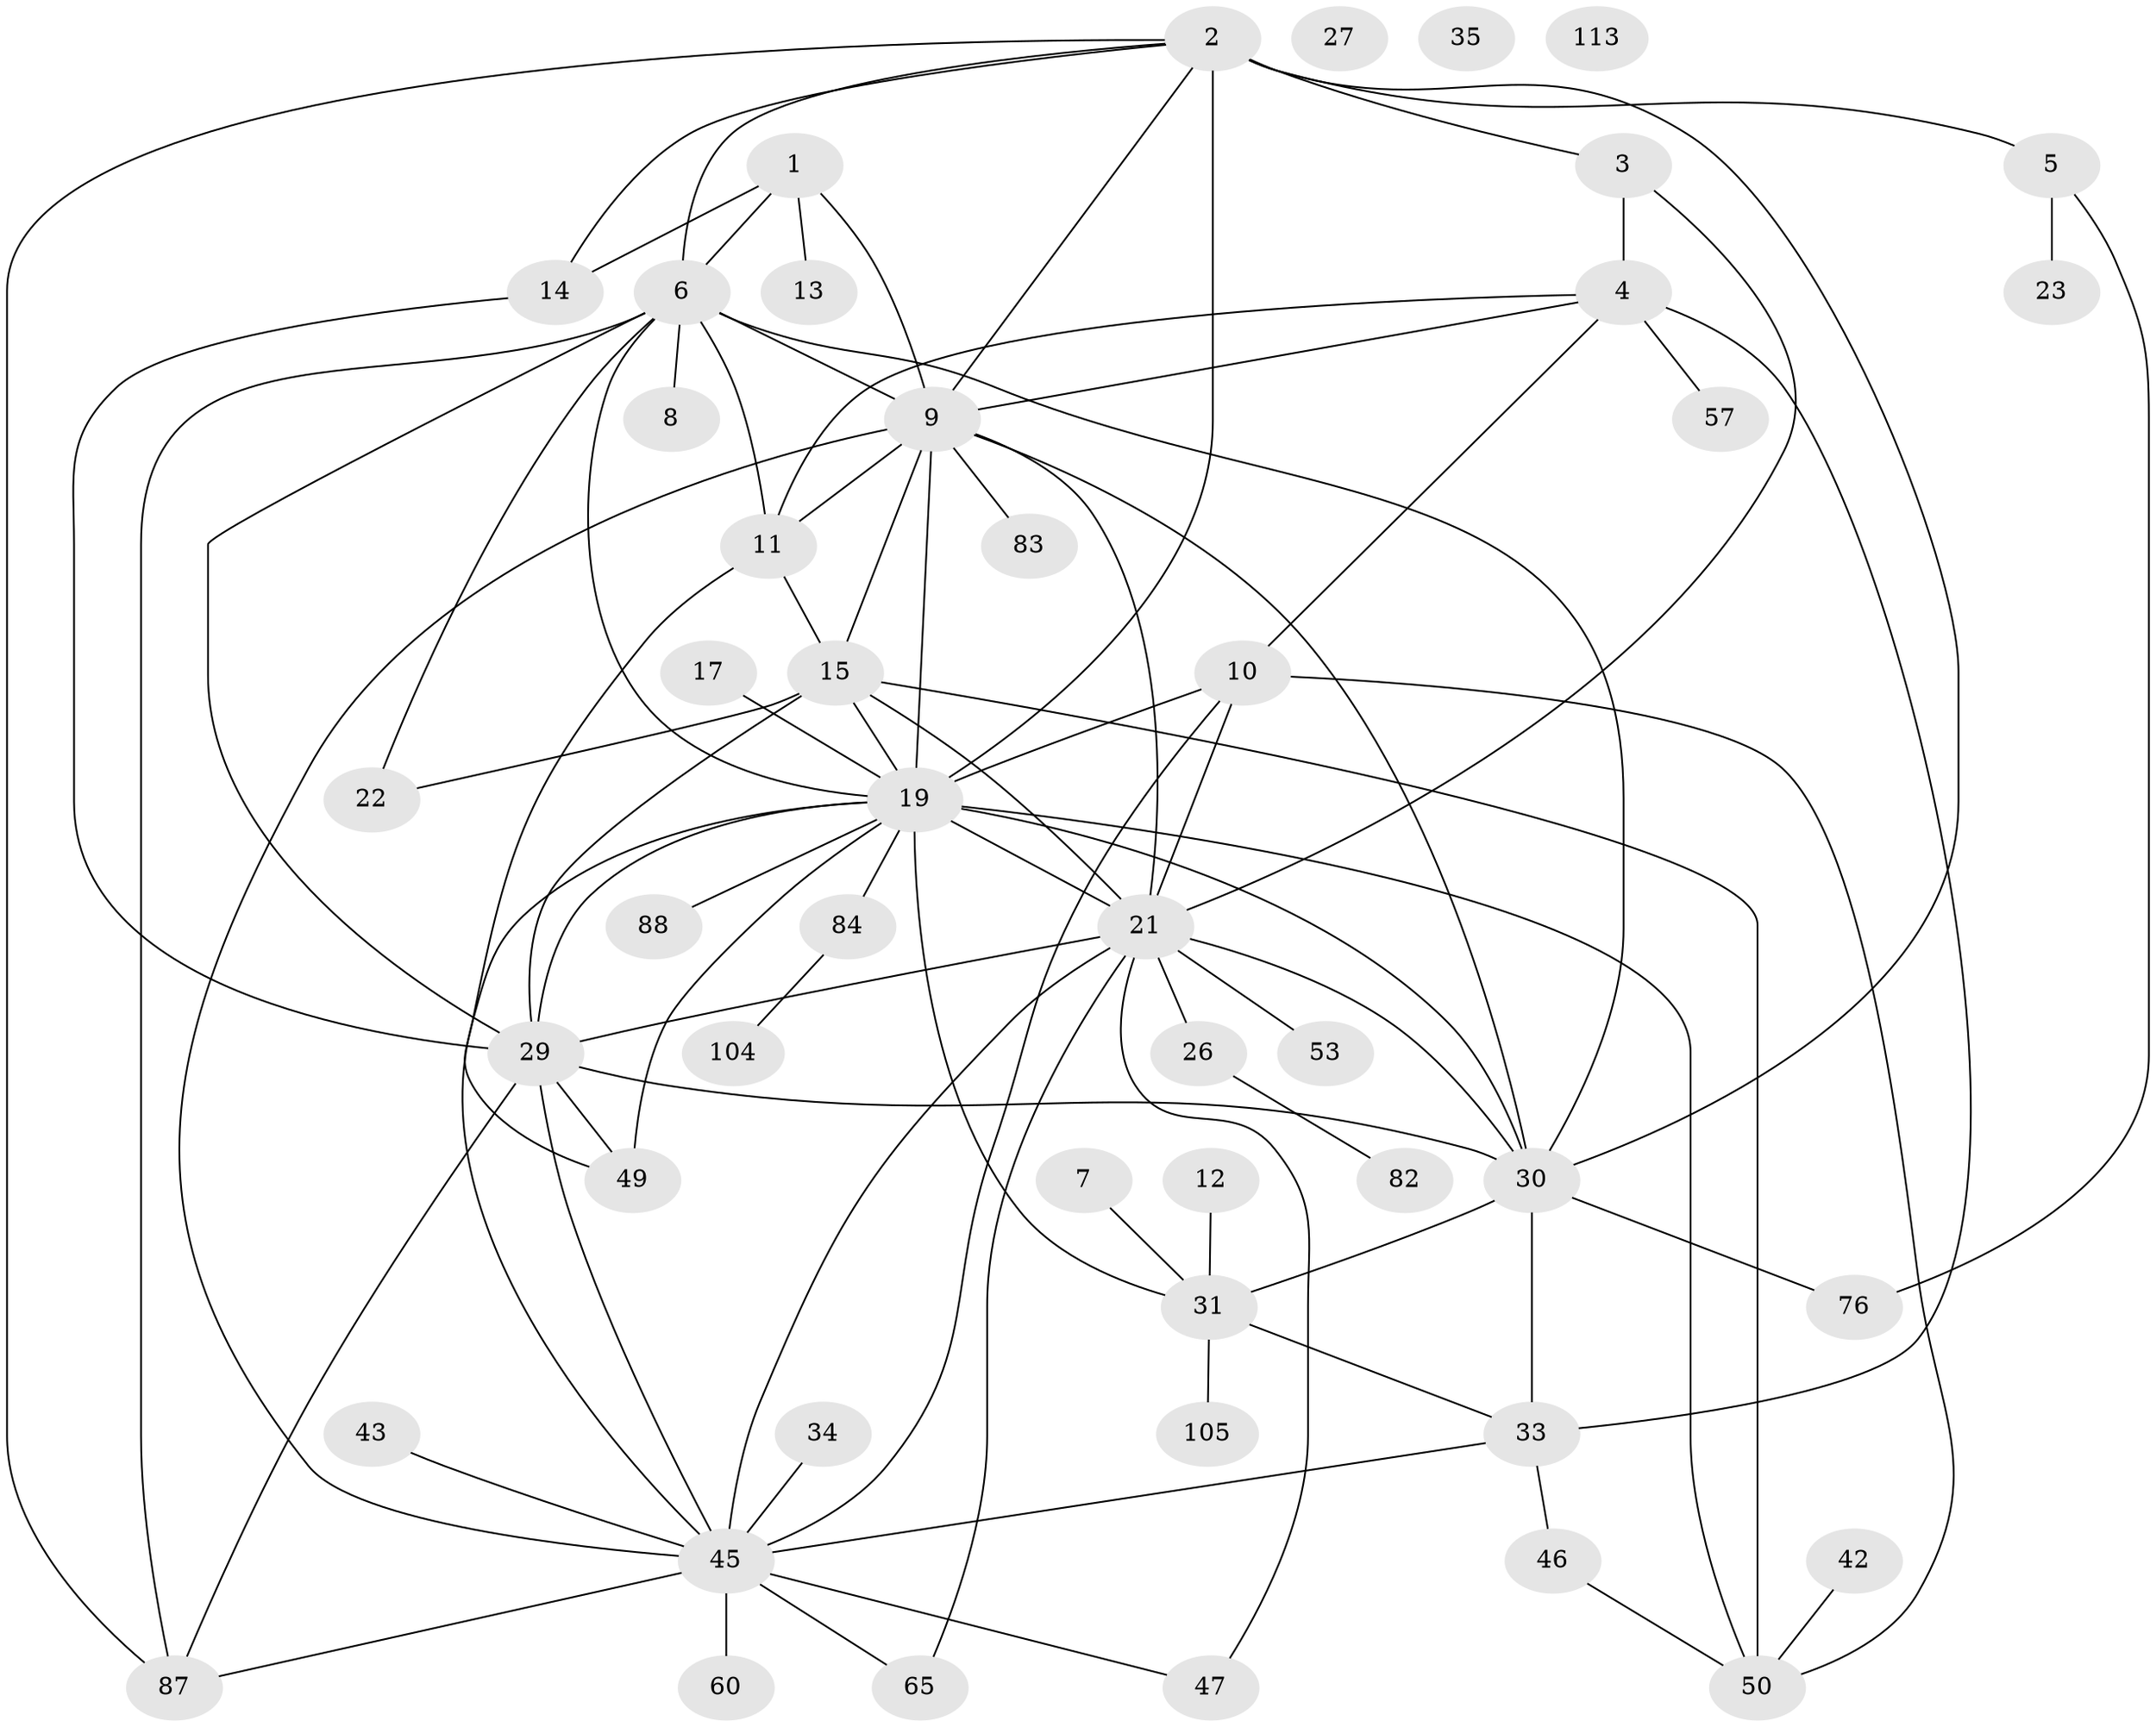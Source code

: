 // original degree distribution, {2: 0.23728813559322035, 1: 0.211864406779661, 3: 0.19491525423728814, 4: 0.17796610169491525, 5: 0.059322033898305086, 0: 0.025423728813559324, 6: 0.059322033898305086, 7: 0.025423728813559324, 8: 0.00847457627118644}
// Generated by graph-tools (version 1.1) at 2025/16/03/04/25 18:16:33]
// undirected, 48 vertices, 88 edges
graph export_dot {
graph [start="1"]
  node [color=gray90,style=filled];
  1 [super="+39"];
  2 [super="+62+28"];
  3 [super="+20"];
  4 [super="+56"];
  5 [super="+64"];
  6 [super="+75+89"];
  7;
  8;
  9 [super="+109+16"];
  10 [super="+25+112+69"];
  11 [super="+101+44"];
  12;
  13;
  14;
  15 [super="+48+51+18"];
  17;
  19 [super="+24+36+91"];
  21 [super="+99+77+38"];
  22 [super="+52"];
  23 [super="+66"];
  26 [super="+54"];
  27;
  29 [super="+58+106+63"];
  30 [super="+40"];
  31 [super="+59+68+32"];
  33 [super="+71+97"];
  34;
  35;
  42;
  43;
  45 [super="+55+80"];
  46;
  47 [super="+102"];
  49 [super="+96"];
  50 [super="+85+74"];
  53;
  57;
  60;
  65;
  76;
  82 [super="+98"];
  83;
  84 [super="+116"];
  87;
  88;
  104;
  105;
  113;
  1 -- 13;
  1 -- 14;
  1 -- 9;
  1 -- 6;
  2 -- 5 [weight=2];
  2 -- 19;
  2 -- 6;
  2 -- 3;
  2 -- 87;
  2 -- 9;
  2 -- 14;
  2 -- 30;
  3 -- 21;
  3 -- 4;
  4 -- 57;
  4 -- 10;
  4 -- 11;
  4 -- 9;
  4 -- 33;
  5 -- 76;
  5 -- 23;
  6 -- 22;
  6 -- 87;
  6 -- 11;
  6 -- 8;
  6 -- 9;
  6 -- 19;
  6 -- 30;
  6 -- 29;
  7 -- 31;
  9 -- 19 [weight=4];
  9 -- 11;
  9 -- 45;
  9 -- 15;
  9 -- 83;
  9 -- 21 [weight=2];
  9 -- 30;
  10 -- 45;
  10 -- 19 [weight=2];
  10 -- 50;
  10 -- 21;
  11 -- 15;
  11 -- 49;
  12 -- 31;
  14 -- 29;
  15 -- 22;
  15 -- 50;
  15 -- 29 [weight=2];
  15 -- 19 [weight=2];
  15 -- 21;
  17 -- 19;
  19 -- 31;
  19 -- 29 [weight=2];
  19 -- 45;
  19 -- 21;
  19 -- 49;
  19 -- 84;
  19 -- 88;
  19 -- 50;
  19 -- 30;
  21 -- 30 [weight=2];
  21 -- 45;
  21 -- 29;
  21 -- 65;
  21 -- 26;
  21 -- 53;
  21 -- 47;
  26 -- 82;
  29 -- 49;
  29 -- 30;
  29 -- 87;
  29 -- 45;
  30 -- 33;
  30 -- 76;
  30 -- 31;
  31 -- 33;
  31 -- 105;
  33 -- 45;
  33 -- 46;
  34 -- 45;
  42 -- 50;
  43 -- 45;
  45 -- 65;
  45 -- 87;
  45 -- 60;
  45 -- 47;
  46 -- 50;
  84 -- 104;
}

